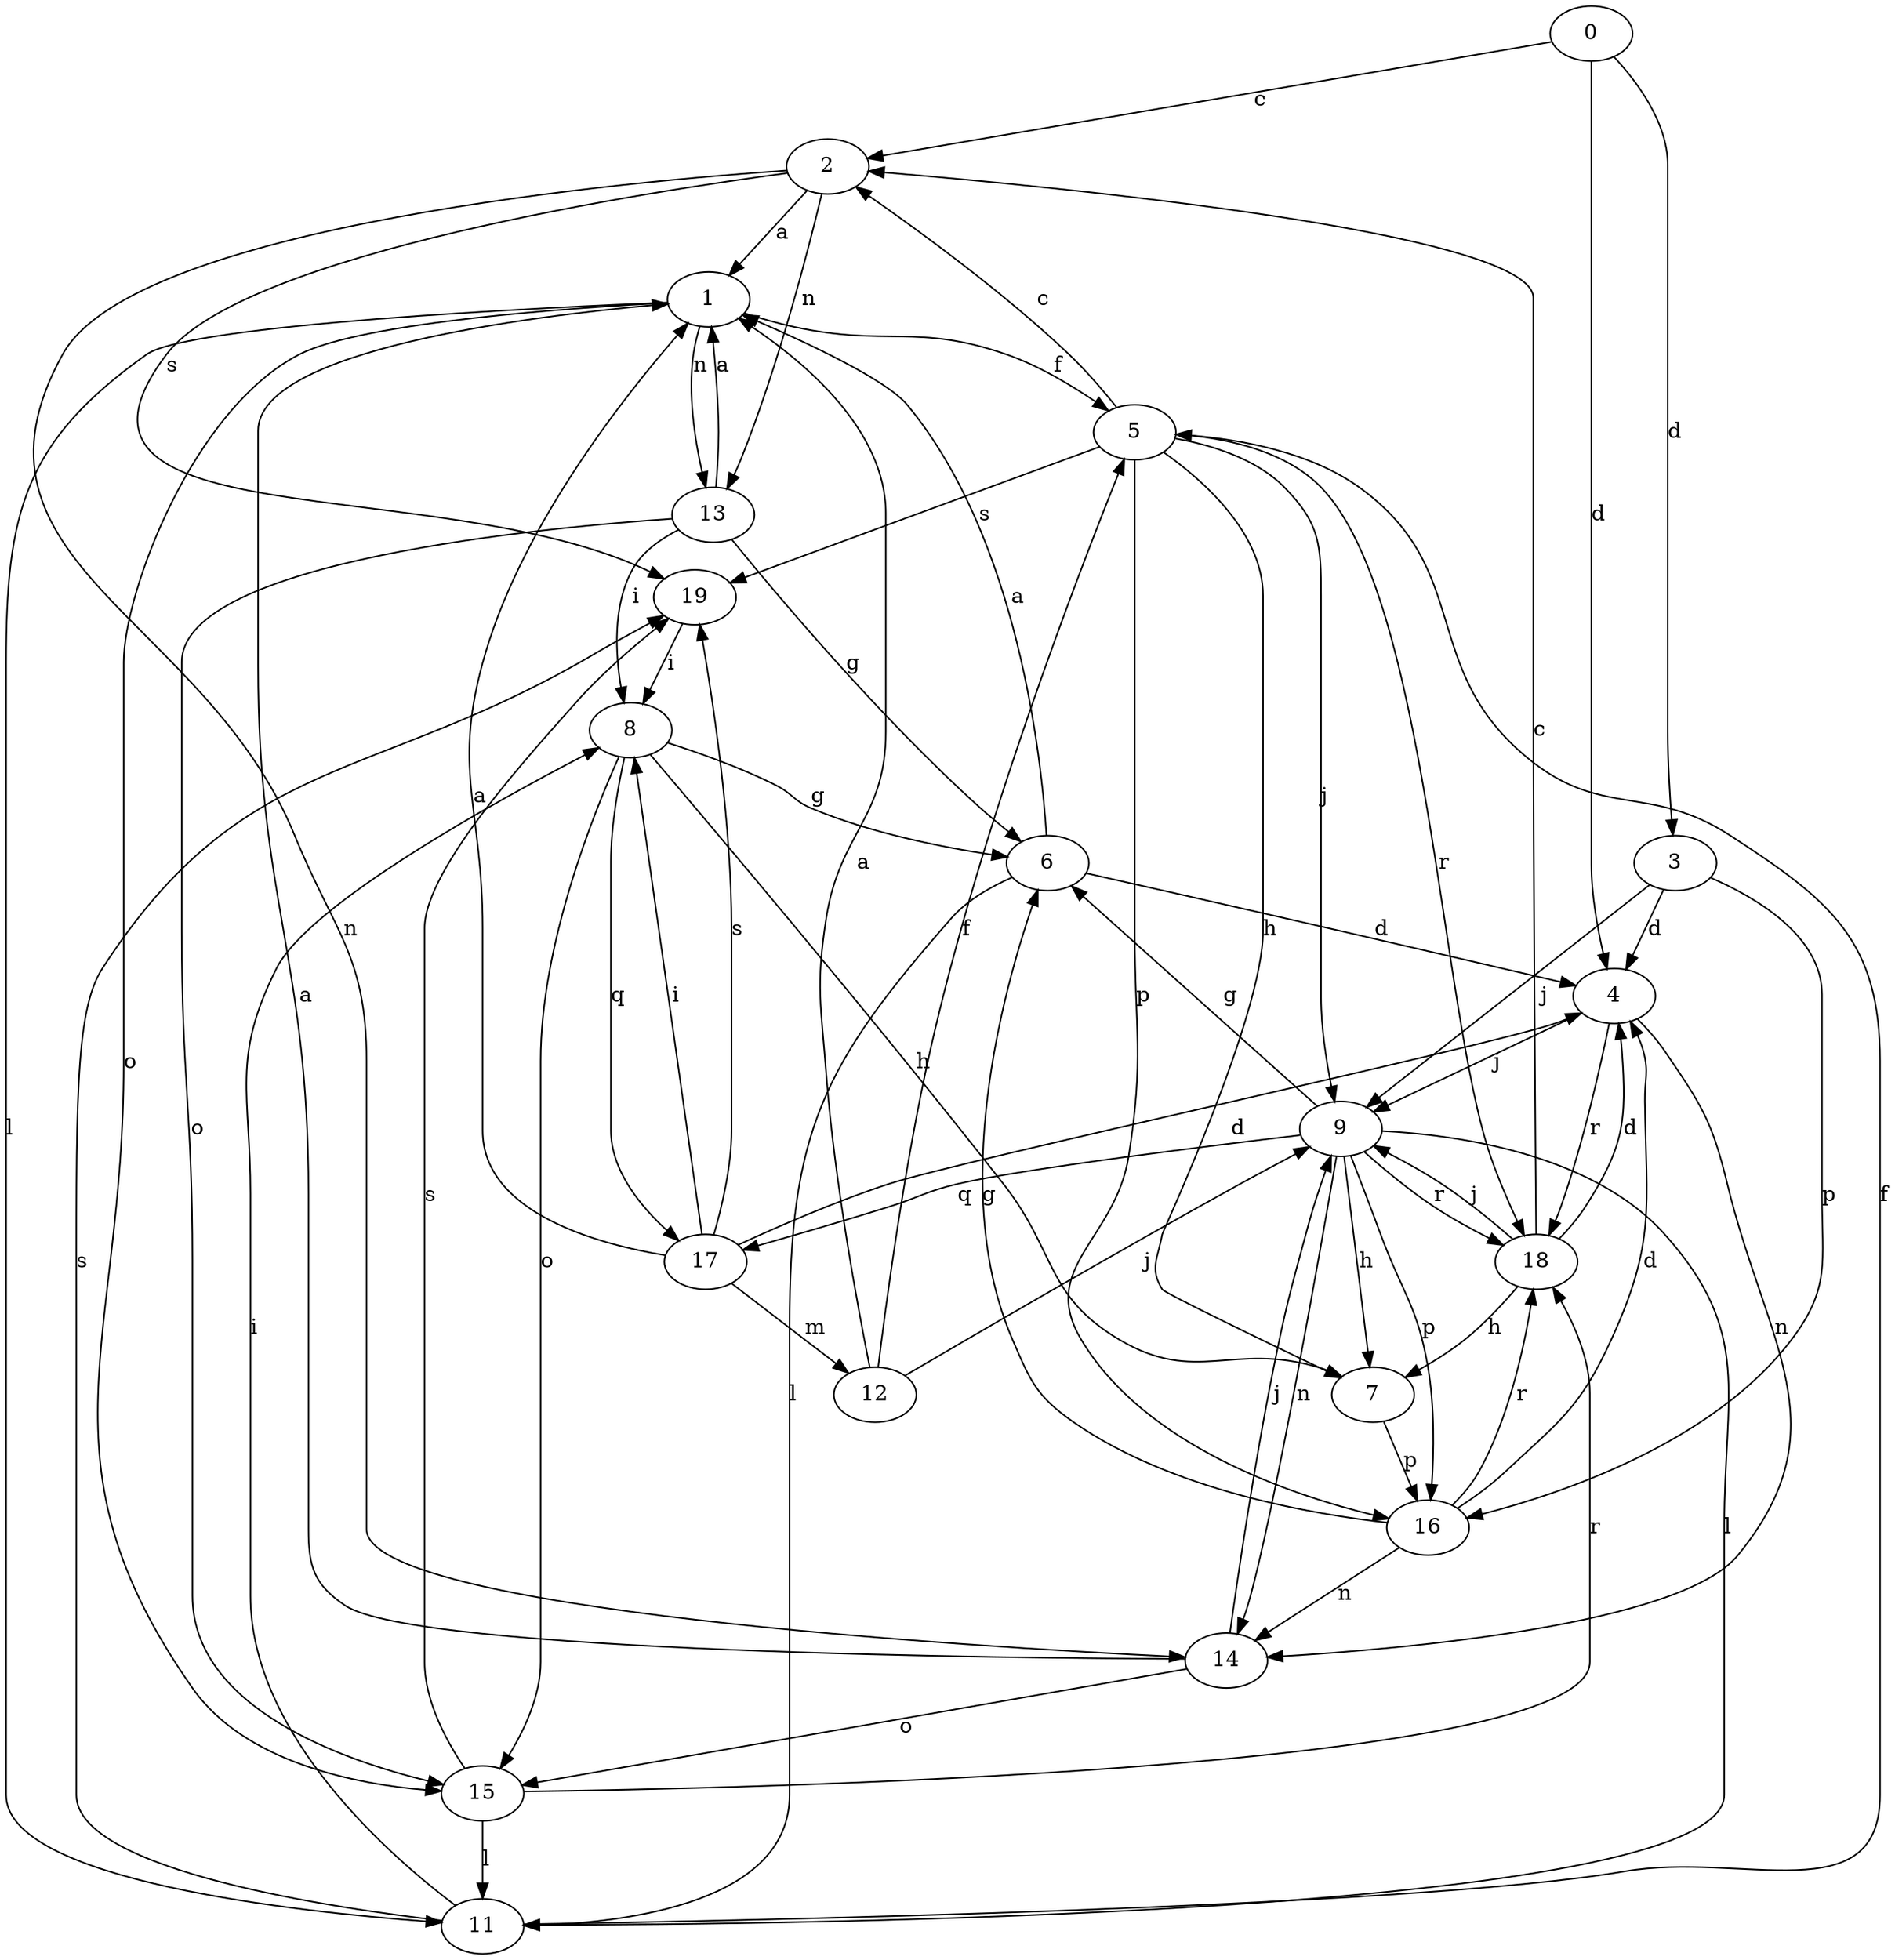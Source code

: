 strict digraph  {
0;
1;
2;
3;
4;
5;
6;
7;
8;
9;
11;
12;
13;
14;
15;
16;
17;
18;
19;
0 -> 2  [label=c];
0 -> 3  [label=d];
0 -> 4  [label=d];
1 -> 5  [label=f];
1 -> 11  [label=l];
1 -> 13  [label=n];
1 -> 15  [label=o];
2 -> 1  [label=a];
2 -> 13  [label=n];
2 -> 14  [label=n];
2 -> 19  [label=s];
3 -> 4  [label=d];
3 -> 9  [label=j];
3 -> 16  [label=p];
4 -> 9  [label=j];
4 -> 14  [label=n];
4 -> 18  [label=r];
5 -> 2  [label=c];
5 -> 7  [label=h];
5 -> 9  [label=j];
5 -> 16  [label=p];
5 -> 18  [label=r];
5 -> 19  [label=s];
6 -> 1  [label=a];
6 -> 4  [label=d];
6 -> 11  [label=l];
7 -> 16  [label=p];
8 -> 6  [label=g];
8 -> 7  [label=h];
8 -> 15  [label=o];
8 -> 17  [label=q];
9 -> 6  [label=g];
9 -> 7  [label=h];
9 -> 11  [label=l];
9 -> 14  [label=n];
9 -> 16  [label=p];
9 -> 17  [label=q];
9 -> 18  [label=r];
11 -> 5  [label=f];
11 -> 8  [label=i];
11 -> 19  [label=s];
12 -> 1  [label=a];
12 -> 5  [label=f];
12 -> 9  [label=j];
13 -> 1  [label=a];
13 -> 6  [label=g];
13 -> 8  [label=i];
13 -> 15  [label=o];
14 -> 1  [label=a];
14 -> 9  [label=j];
14 -> 15  [label=o];
15 -> 11  [label=l];
15 -> 18  [label=r];
15 -> 19  [label=s];
16 -> 4  [label=d];
16 -> 6  [label=g];
16 -> 14  [label=n];
16 -> 18  [label=r];
17 -> 1  [label=a];
17 -> 4  [label=d];
17 -> 8  [label=i];
17 -> 12  [label=m];
17 -> 19  [label=s];
18 -> 2  [label=c];
18 -> 4  [label=d];
18 -> 7  [label=h];
18 -> 9  [label=j];
19 -> 8  [label=i];
}
